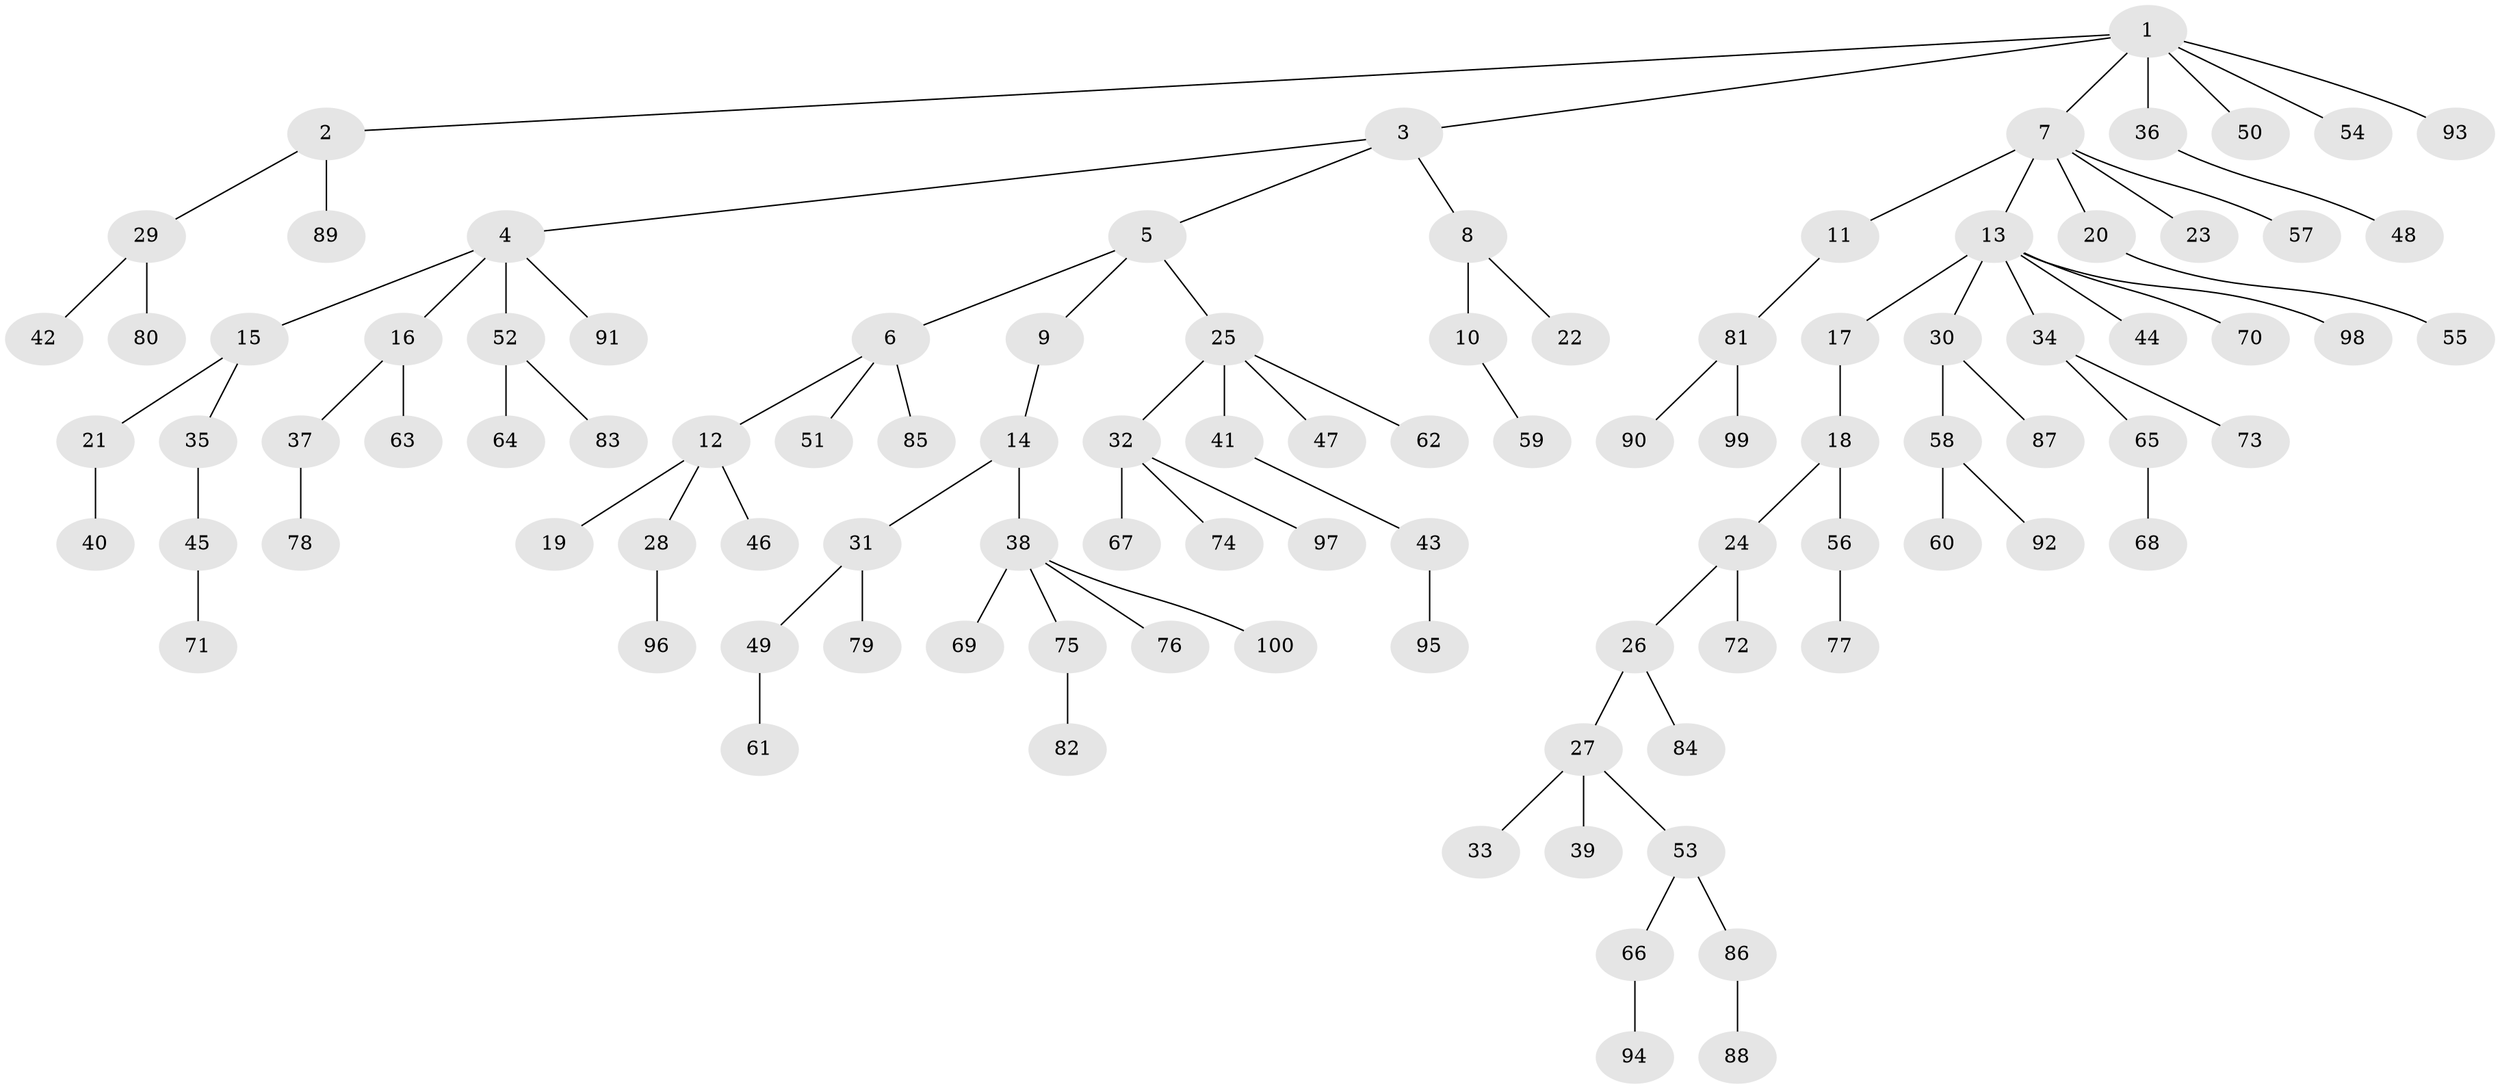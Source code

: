 // Generated by graph-tools (version 1.1) at 2025/11/02/27/25 16:11:24]
// undirected, 100 vertices, 99 edges
graph export_dot {
graph [start="1"]
  node [color=gray90,style=filled];
  1;
  2;
  3;
  4;
  5;
  6;
  7;
  8;
  9;
  10;
  11;
  12;
  13;
  14;
  15;
  16;
  17;
  18;
  19;
  20;
  21;
  22;
  23;
  24;
  25;
  26;
  27;
  28;
  29;
  30;
  31;
  32;
  33;
  34;
  35;
  36;
  37;
  38;
  39;
  40;
  41;
  42;
  43;
  44;
  45;
  46;
  47;
  48;
  49;
  50;
  51;
  52;
  53;
  54;
  55;
  56;
  57;
  58;
  59;
  60;
  61;
  62;
  63;
  64;
  65;
  66;
  67;
  68;
  69;
  70;
  71;
  72;
  73;
  74;
  75;
  76;
  77;
  78;
  79;
  80;
  81;
  82;
  83;
  84;
  85;
  86;
  87;
  88;
  89;
  90;
  91;
  92;
  93;
  94;
  95;
  96;
  97;
  98;
  99;
  100;
  1 -- 2;
  1 -- 3;
  1 -- 7;
  1 -- 36;
  1 -- 50;
  1 -- 54;
  1 -- 93;
  2 -- 29;
  2 -- 89;
  3 -- 4;
  3 -- 5;
  3 -- 8;
  4 -- 15;
  4 -- 16;
  4 -- 52;
  4 -- 91;
  5 -- 6;
  5 -- 9;
  5 -- 25;
  6 -- 12;
  6 -- 51;
  6 -- 85;
  7 -- 11;
  7 -- 13;
  7 -- 20;
  7 -- 23;
  7 -- 57;
  8 -- 10;
  8 -- 22;
  9 -- 14;
  10 -- 59;
  11 -- 81;
  12 -- 19;
  12 -- 28;
  12 -- 46;
  13 -- 17;
  13 -- 30;
  13 -- 34;
  13 -- 44;
  13 -- 70;
  13 -- 98;
  14 -- 31;
  14 -- 38;
  15 -- 21;
  15 -- 35;
  16 -- 37;
  16 -- 63;
  17 -- 18;
  18 -- 24;
  18 -- 56;
  20 -- 55;
  21 -- 40;
  24 -- 26;
  24 -- 72;
  25 -- 32;
  25 -- 41;
  25 -- 47;
  25 -- 62;
  26 -- 27;
  26 -- 84;
  27 -- 33;
  27 -- 39;
  27 -- 53;
  28 -- 96;
  29 -- 42;
  29 -- 80;
  30 -- 58;
  30 -- 87;
  31 -- 49;
  31 -- 79;
  32 -- 67;
  32 -- 74;
  32 -- 97;
  34 -- 65;
  34 -- 73;
  35 -- 45;
  36 -- 48;
  37 -- 78;
  38 -- 69;
  38 -- 75;
  38 -- 76;
  38 -- 100;
  41 -- 43;
  43 -- 95;
  45 -- 71;
  49 -- 61;
  52 -- 64;
  52 -- 83;
  53 -- 66;
  53 -- 86;
  56 -- 77;
  58 -- 60;
  58 -- 92;
  65 -- 68;
  66 -- 94;
  75 -- 82;
  81 -- 90;
  81 -- 99;
  86 -- 88;
}
